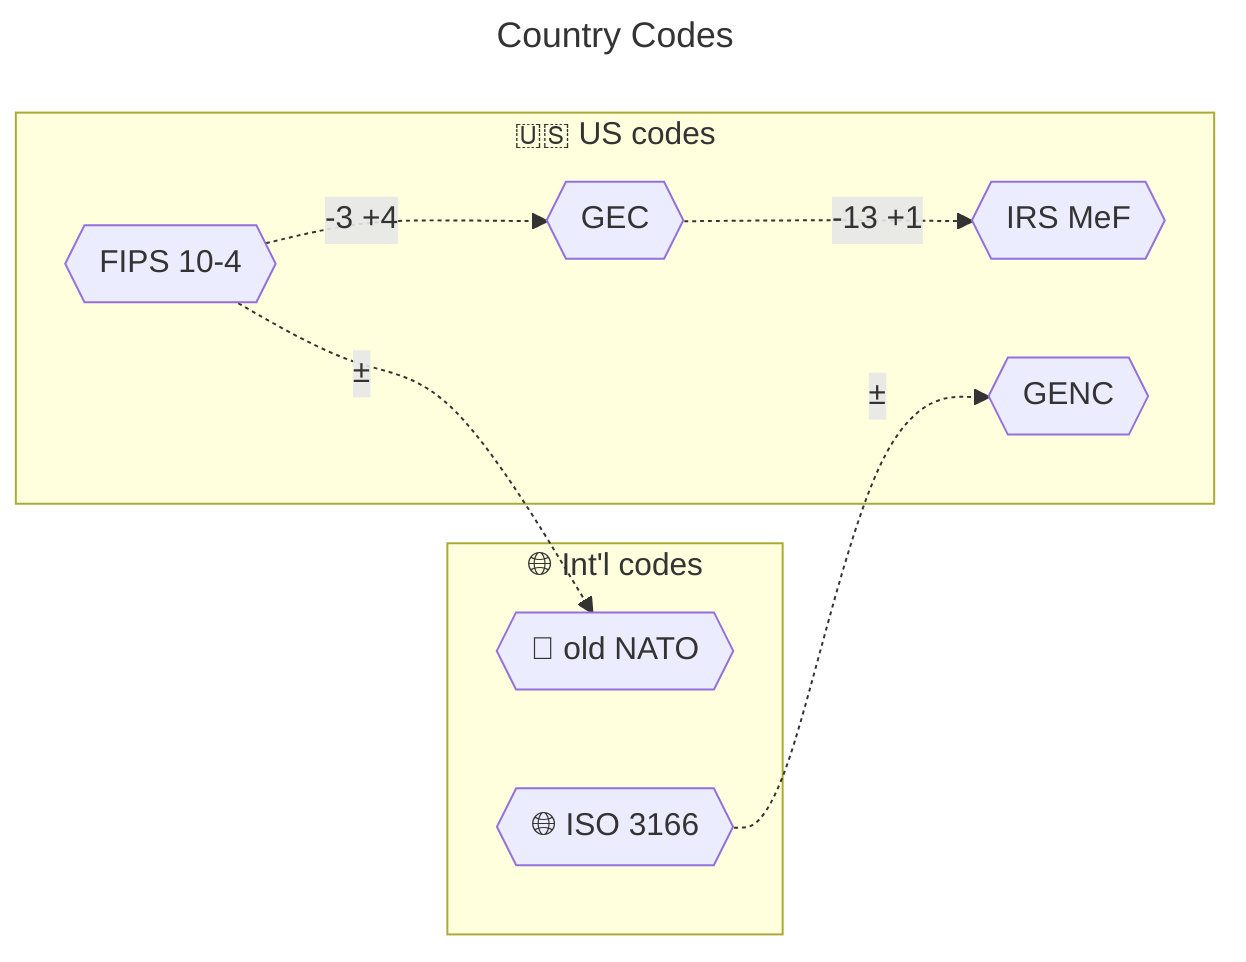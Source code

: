 ---
title: Country Codes
---
flowchart LR
subgraph "🇺🇸 US codes"
fips{{"FIPS 10-4"}} -.->|-3 +4| gec{{"GEC"}} -.->|-13 +1| irs{{"IRS MeF"}}
genc{{"GENC"}}
end
subgraph "🌐 Int'l codes"
nato{{"🧭 old NATO"}}
iso{{"🌐 ISO 3166"}}
end
fips -.->|±| nato
iso -.->|±| genc

click fips "https://en.wikipedia.org/wiki/FIPS_10-4" "Federal Information Processing Standard 10-4, Countries, Dependencies, Areas of Special Sovereignty, and Their Principal Administrative Divisions"
click gec "https://nsgreg.nga.mil/genc/registers.jsp?register=GEC" "Geopolitical Entities and Codes Register"
click irs "https://irs.gov/countrycodes" "Foreign Country Code Listing for Modernized e-File (MeF)"
click genc "https://nsgreg.nga.mil/genc/" "Geopolitical Entities, Names, and Codes Registry"
click iso "https://en.wikipedia.org/wiki/ISO_3166-1_alpha-2#Decoding_table" "new NATO, ccTLD domains, ISO 639 language codes, ISO 4217 currency codes"
click nato "https://en.wikipedia.org/wiki/List_of_NATO_country_codes" "NATO country codes"